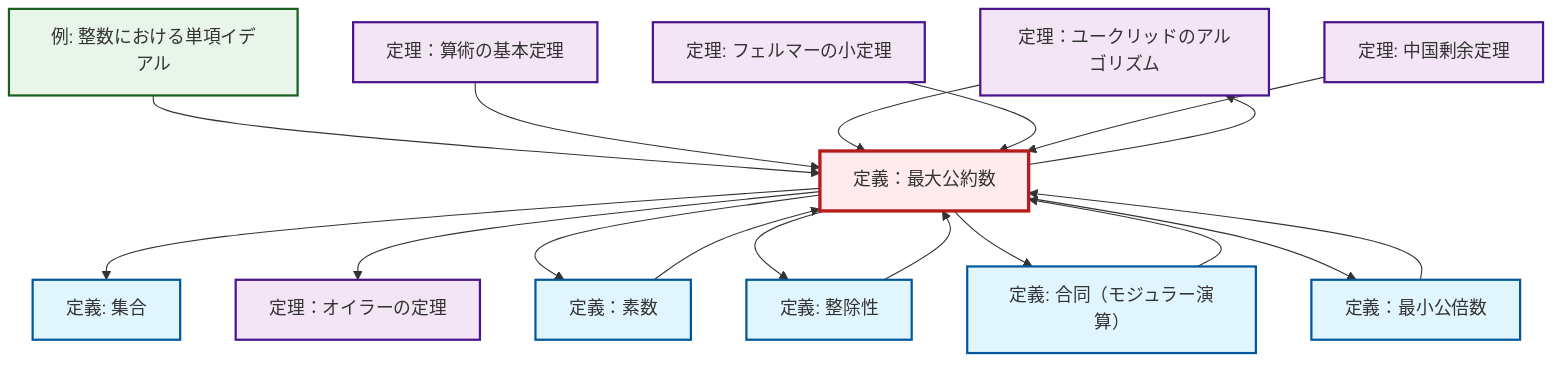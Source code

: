 graph TD
    classDef definition fill:#e1f5fe,stroke:#01579b,stroke-width:2px
    classDef theorem fill:#f3e5f5,stroke:#4a148c,stroke-width:2px
    classDef axiom fill:#fff3e0,stroke:#e65100,stroke-width:2px
    classDef example fill:#e8f5e9,stroke:#1b5e20,stroke-width:2px
    classDef current fill:#ffebee,stroke:#b71c1c,stroke-width:3px
    thm-euclidean-algorithm["定理：ユークリッドのアルゴリズム"]:::theorem
    def-gcd["定義：最大公約数"]:::definition
    thm-euler["定理：オイラーの定理"]:::theorem
    def-set["定義: 集合"]:::definition
    thm-fermat-little["定理: フェルマーの小定理"]:::theorem
    thm-chinese-remainder["定理: 中国剰余定理"]:::theorem
    def-prime["定義：素数"]:::definition
    thm-fundamental-arithmetic["定理：算術の基本定理"]:::theorem
    def-congruence["定義: 合同（モジュラー演算）"]:::definition
    def-divisibility["定義: 整除性"]:::definition
    def-lcm["定義：最小公倍数"]:::definition
    ex-principal-ideal["例: 整数における単項イデアル"]:::example
    def-gcd --> def-set
    def-prime --> def-gcd
    def-gcd --> thm-euler
    ex-principal-ideal --> def-gcd
    thm-fundamental-arithmetic --> def-gcd
    def-gcd --> def-prime
    def-divisibility --> def-gcd
    thm-euclidean-algorithm --> def-gcd
    def-gcd --> def-divisibility
    def-gcd --> thm-euclidean-algorithm
    def-congruence --> def-gcd
    def-lcm --> def-gcd
    thm-fermat-little --> def-gcd
    def-gcd --> def-congruence
    def-gcd --> def-lcm
    thm-chinese-remainder --> def-gcd
    class def-gcd current